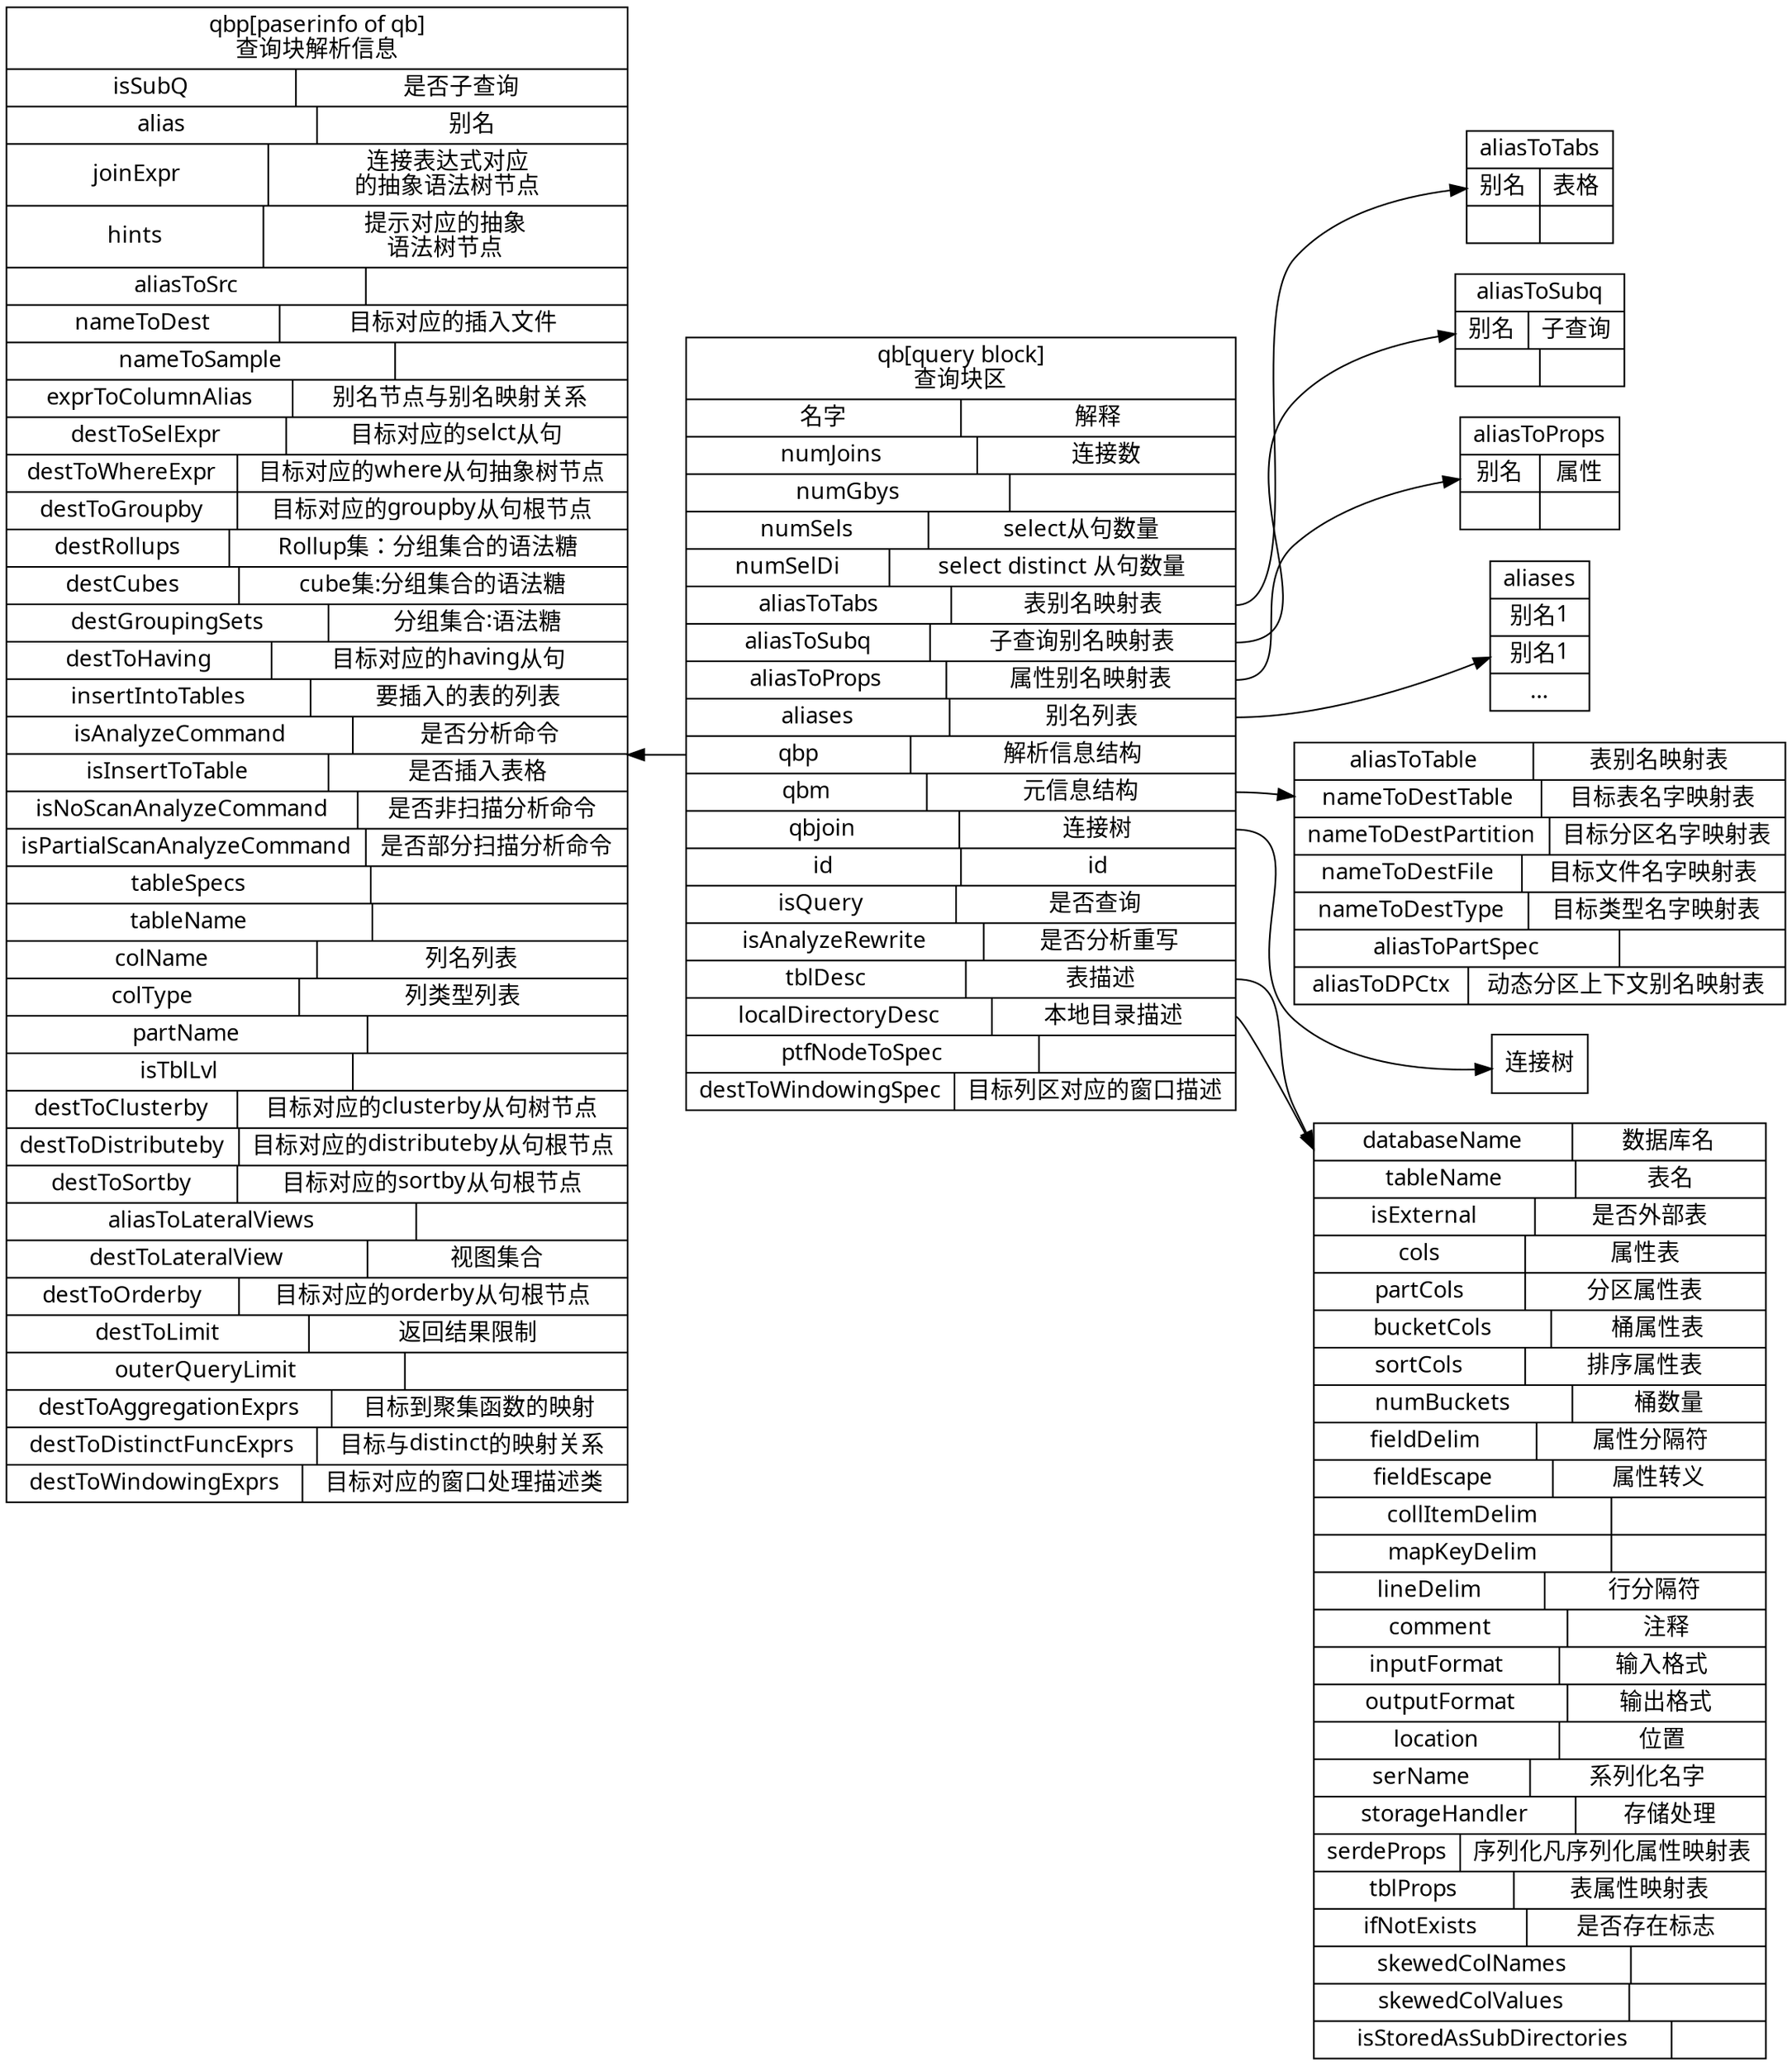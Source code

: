 digraph "query block"
{
node[fontname="FangSong"  shape= box];
edge[fontname="FangSong"];
graph[fontname="FangSong" rankdir = "LR"];


    
qb [ label = " qb[query block]\n查询块区| {  名字  | 解释}| {<numJoins> numJoins  |<numJoinsDesc> 连接数}| {<numGbys> numGbys  |<numGbysDesc>  }| {<numSels> numSels  |<numSelsDesc> select从句数量}| {<numSelDi> numSelDi  |<numSelDiDesc> select distinct 从句数量}| {<aliasToTabs> aliasToTabs |<aliasToTabsDesc>表别名映射表}| {<aliasToSubq> aliasToSubq  |<aliasToSubqDesc>子查询别名映射表}| {<aliasToProps> aliasToProps  |<aliasToPropsDesc>属性别名映射表}| {<aliases> aliases  |<aliasesDesc>别名列表}| {<qbp> qbp  |<qbpDesc>解析信息结构}| {<qbm> qbm  |<qbmDesc>元信息结构}| {<qbjoin> qbjoin  |<qbjoinDesc>连接树}| {<id> id  |<idDesc> id}| {<isQuery> isQuery  |<isQueryDesc>是否查询}| {<isAnalyzeRewrite> isAnalyzeRewrite  |<isAnalyzeRewriteDesc> 是否分析重写}| {<tblDesc> tblDesc  |<tblDescDesc>表描述}| {<localDirectoryDesc> localDirectoryDesc  |<localDirectoryDescDesc>本地目录描述 }|{<ptfNodeToSpec> ptfNodeToSpec |<ptfNodeToSpecDesc>}|{<destToWindowingSpec> destToWindowingSpec |<destToWindowingSpecDesc>目标列区对应的窗口描述}" shape = "record" ];

qbp [label = "qbp[paserinfo of qb]\n查询块解析信息|{<isSubQ> isSubQ |<isSubQDesc>是否子查询}| {<alias> alias |<aliasDesc>别名}| {<joinExpr> joinExpr  |<joinExprDesc>连接表达式对应\n的抽象语法树节点}| {<hints> hints |<hintsDesc>提示对应的抽象\n语法树节点}| {<aliasToSrc> aliasToSrc |<aliasToSrcDesc>}| {<nameToDest> nameToDest |<nameToDestDesc>目标对应的插入文件}| {<nameToSample> nameToSample |<nameToSampleDesc>}| {<exprToColumnAlias> exprToColumnAlias |<exprToColumnAliasDesc>别名节点与别名映射关系}| {<destToSelExpr> destToSelExpr |<destToSelExprDesc> 目标对应的selct从句}| {<destToWhereExpr> destToWhereExpr |<destToWhereExprDesc> 目标对应的where从句抽象树节点}| {<destToGroupby> destToGroupby |<destToGroupbyDesc>目标对应的groupby从句根节点}| {<destRollups> destRollups |<destRollupsDesc>Rollup集：分组集合的语法糖 }| {<destCubes> destCubes |<destCubesDesc>cube集:分组集合的语法糖}| {<destGroupingSets> destGroupingSets |<destGroupingSetsDesc>分组集合:语法糖}| {<destToHaving> destToHaving |<destToHavingDesc>目标对应的having从句}| {<insertIntoTables> insertIntoTables |<insertIntoTablesDesc>要插入的表的列表}| {<isAnalyzeCommand> isAnalyzeCommand |<isAnalyzeCommandDesc>是否分析命令 }| {<isInsertToTable> isInsertToTable |<isInsertToTableDesc>是否插入表格}| {<isNoScanAnalyzeCommand> isNoScanAnalyzeCommand |<isNoScanAnalyzeCommandDesc>是否非扫描分析命令}| {<isPartialScanAnalyzeCommand> isPartialScanAnalyzeCommand |<isPartialScanAnalyzeCommandDesc>是否部分扫描分析命令}| {<tableSpecs> tableSpecs |<tableSpecsDesc> }| {<tableName> tableName |<tableNameDesc>}| {<colName> colName |<colNameDesc>列名列表  }| {<colType> colType |<colTypeDesc>列类型列表}| {<partName> partName |<partNameDesc>  }| {<isTblLvl> isTblLvl |<isTblLvlDesc> }| {<destToClusterby> destToClusterby |<destToClusterbyDesc> 目标对应的clusterby从句树节点 }| {<destToDistributeby> destToDistributeby |<destToDistributebyDesc>目标对应的distributeby从句根节点}| {<destToSortby> destToSortby |<destToSortbyDesc>目标对应的sortby从句根节点}| {<aliasToLateralViews> aliasToLateralViews |<aliasToLateralViewsDesc>}| {<destToLateralView> destToLateralView |<destToLateralViewDesc>视图集合}| {<destToOrderby> destToOrderby |<destToOrderbyDesc>目标对应的orderby从句根节点}| {<destToLimit> destToLimit |<destToLimitDesc>返回结果限制}| {<outerQueryLimit> outerQueryLimit |<outerQueryLimitDesc>}| {<destToAggregationExprs> destToAggregationExprs |<destToAggregationExprsDesc> 目标到聚集函数的映射}| {<destToDistinctFuncExprs> destToDistinctFuncExprs |<destToDistinctFuncExprsDesc> 目标与distinct的映射关系}| {<destToWindowingExprs> destToWindowingExprs |<destToWindowingExprsDesc> 目标对应的窗口处理描述类}" shape=record];
qbm [label = "{<aliasToTable> aliasToTable |<aliasToTableDesc>表别名映射表}| {<nameToDestTable> nameToDestTable |<nameToDestTableDesc>目标表名字映射表}| {<nameToDestPartition> nameToDestPartition |<nameToDestPartitionDesc>目标分区名字映射表}| {<nameToDestFile> nameToDestFile |<nameToDestFileDesc>目标文件名字映射表}| {<nameToDestType> nameToDestType |<nameToDestTypeDesc>目标类型名字映射表}| {<aliasToPartSpec> aliasToPartSpec |<aliasToPartSpecDesc>}| {<aliasToDPCtx> aliasToDPCtx |<aliasToDPCtxDesc>动态分区上下文别名映射表}" shape=record];

tbldesc [label ="{<databaseName> databaseName |<databaseNameDesc>数据库名}|{<tableName> tableName |<tableNameDesc>表名}|{<isExternal> isExternal |<isExternalDesc>是否外部表}|{<cols> cols |<colsDesc>属性表}|{<partCols> partCols |<partColsDesc>分区属性表}|{<bucketCols> bucketCols |<bucketColsDesc>桶属性表}|{<sortCols> sortCols |<sortColsDesc>排序属性表}|{<numBuckets> numBuckets |<numBucketsDesc>桶数量}|{<fieldDelim> fieldDelim |<fieldDelimDesc>属性分隔符}|{<fieldEscape> fieldEscape |<fieldEscapeDesc>属性转义}|{<collItemDelim> collItemDelim |<collItemDelimDesc>}|{<mapKeyDelim> mapKeyDelim |<mapKeyDelimDesc>}|{<lineDelim> lineDelim |<lineDelimDesc>行分隔符}|{<comment> comment |<commentDesc>注释}|{<inputFormat> inputFormat |<inputFormatDesc>输入格式}|{<outputFormat> outputFormat |<outputFormatDesc>输出格式}|{<location> location |<locationDesc>位置}|{<serName> serName |<serNameDesc>系列化名字}|{<storageHandler> storageHandler |<storageHandlerDesc>存储处理}|{<serdeProps> serdeProps |<serdePropsDesc>序列化凡序列化属性映射表}|{<tblProps> tblProps |<tblPropsDesc>表属性映射表}|{<ifNotExists> ifNotExists |<ifNotExistsDesc>是否存在标志}|{<skewedColNames> skewedColNames |<skewedColNamesDesc>}|{<skewedColValues> skewedColValues |<skewedColValuesDesc>}|{<isStoredAsSubDirectories> isStoredAsSubDirectories |<isStoredAsSubDirectoriesDesc>}"  shape=record];


aliasToTabs[ label = " aliasToTabs |{别名|表格}|{|}" shape=record];
aliasToSubq[ label = " aliasToSubq |{别名|子查询}|{|}" shape=record];
aliasToProps[ label = " aliasToProps |{别名|属性}|{|}" shape=record];
aliases[ label = " aliases |别名1|别名1|..." shape=record];

qb:aliasToTabsDesc->aliasToTabs;
qb:aliasToSubqDesc->aliasToSubq;
qb:aliasToPropsDesc->aliasToProps;
qb:aliasesDesc->aliases;
qbp->qb:qbp[dir=back];
qb:qbmDesc->qbm;
qb:qbjoinDesc->"连接树";
qb:tblDescDesc->tbldesc;
qb:localDirectoryDescDesc->tbldesc;


}